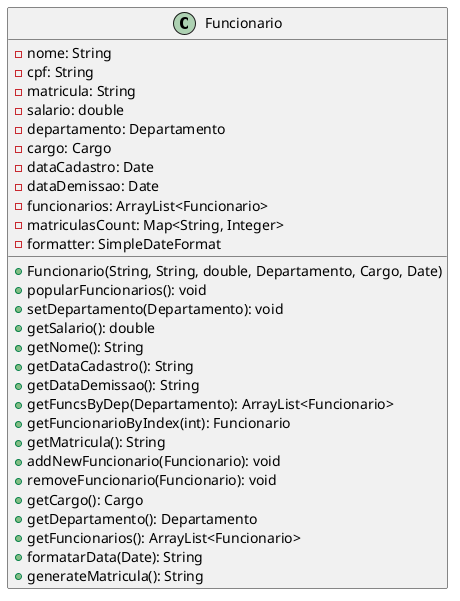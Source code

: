 @startuml

class Funcionario {
    - nome: String
    - cpf: String
    - matricula: String
    - salario: double
    - departamento: Departamento
    - cargo: Cargo
    - dataCadastro: Date
    - dataDemissao: Date
    - funcionarios: ArrayList<Funcionario>
    - matriculasCount: Map<String, Integer>
    - formatter: SimpleDateFormat

    + Funcionario(String, String, double, Departamento, Cargo, Date)
    + popularFuncionarios(): void
    + setDepartamento(Departamento): void
    + getSalario(): double
    + getNome(): String
    + getDataCadastro(): String
    + getDataDemissao(): String
    + getFuncsByDep(Departamento): ArrayList<Funcionario>
    + getFuncionarioByIndex(int): Funcionario
    + getMatricula(): String
    + addNewFuncionario(Funcionario): void
    + removeFuncionario(Funcionario): void
    + getCargo(): Cargo
    + getDepartamento(): Departamento
    + getFuncionarios(): ArrayList<Funcionario>
    + formatarData(Date): String
    + generateMatricula(): String
}
@enduml
